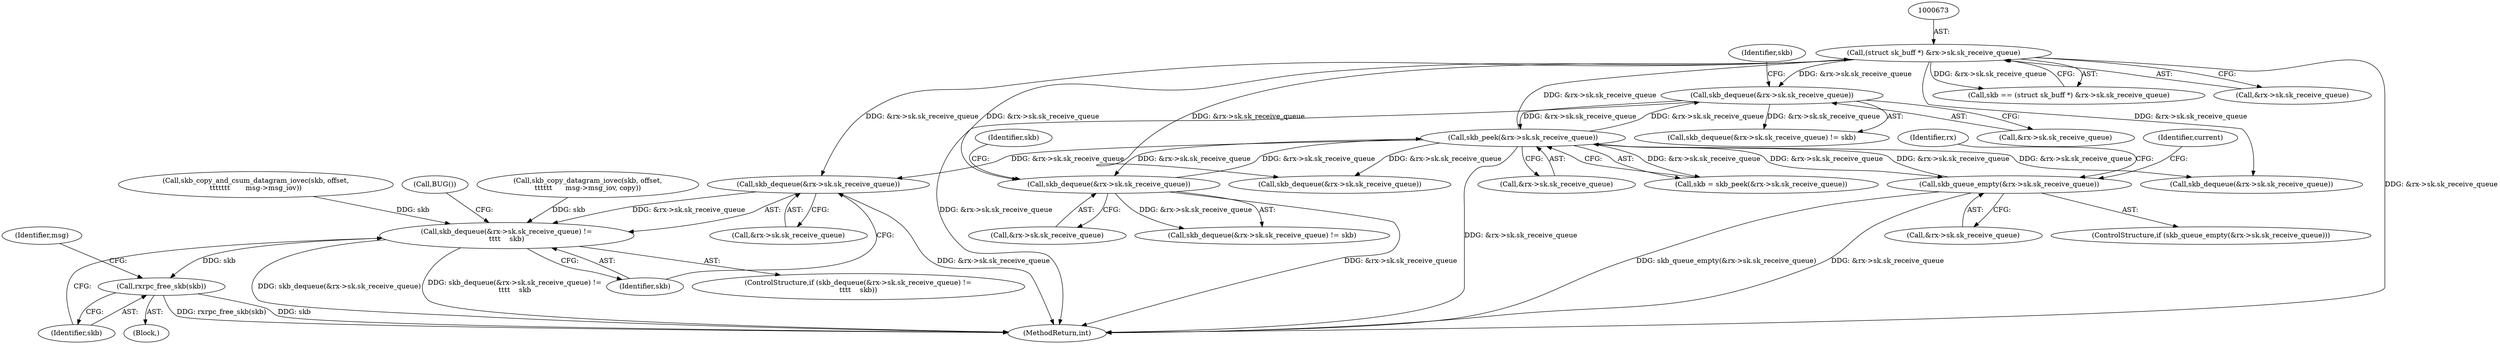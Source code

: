 digraph "0_linux_f3d3342602f8bcbf37d7c46641cb9bca7618eb1c_29@pointer" {
"1000624" [label="(Call,skb_dequeue(&rx->sk.sk_receive_queue))"];
"1000672" [label="(Call,(struct sk_buff *) &rx->sk.sk_receive_queue)"];
"1000231" [label="(Call,skb_peek(&rx->sk.sk_receive_queue))"];
"1000355" [label="(Call,skb_dequeue(&rx->sk.sk_receive_queue))"];
"1000686" [label="(Call,skb_dequeue(&rx->sk.sk_receive_queue))"];
"1000280" [label="(Call,skb_queue_empty(&rx->sk.sk_receive_queue))"];
"1000623" [label="(Call,skb_dequeue(&rx->sk.sk_receive_queue) !=\n\t\t\t\t    skb)"];
"1000633" [label="(Call,rxrpc_free_skb(skb))"];
"1000632" [label="(Call,BUG())"];
"1000752" [label="(Call,skb_dequeue(&rx->sk.sk_receive_queue))"];
"1000625" [label="(Call,&rx->sk.sk_receive_queue)"];
"1000687" [label="(Call,&rx->sk.sk_receive_queue)"];
"1000279" [label="(ControlStructure,if (skb_queue_empty(&rx->sk.sk_receive_queue)))"];
"1000633" [label="(Call,rxrpc_free_skb(skb))"];
"1000631" [label="(Identifier,skb)"];
"1000670" [label="(Call,skb == (struct sk_buff *) &rx->sk.sk_receive_queue)"];
"1000906" [label="(Call,skb_dequeue(&rx->sk.sk_receive_queue))"];
"1000354" [label="(Call,skb_dequeue(&rx->sk.sk_receive_queue) != skb)"];
"1000685" [label="(Call,skb_dequeue(&rx->sk.sk_receive_queue) != skb)"];
"1000280" [label="(Call,skb_queue_empty(&rx->sk.sk_receive_queue))"];
"1000619" [label="(Block,)"];
"1000532" [label="(Call,skb_copy_datagram_iovec(skb, offset,\n\t\t\t\t\t\t      msg->msg_iov, copy))"];
"1000634" [label="(Identifier,skb)"];
"1000232" [label="(Call,&rx->sk.sk_receive_queue)"];
"1000300" [label="(Identifier,rx)"];
"1000231" [label="(Call,skb_peek(&rx->sk.sk_receive_queue))"];
"1000281" [label="(Call,&rx->sk.sk_receive_queue)"];
"1000674" [label="(Call,&rx->sk.sk_receive_queue)"];
"1000356" [label="(Call,&rx->sk.sk_receive_queue)"];
"1000362" [label="(Identifier,skb)"];
"1000686" [label="(Call,skb_dequeue(&rx->sk.sk_receive_queue))"];
"1000622" [label="(ControlStructure,if (skb_dequeue(&rx->sk.sk_receive_queue) !=\n\t\t\t\t    skb))"];
"1000624" [label="(Call,skb_dequeue(&rx->sk.sk_receive_queue))"];
"1000543" [label="(Call,skb_copy_and_csum_datagram_iovec(skb, offset,\n\t\t\t\t\t\t\t       msg->msg_iov))"];
"1000355" [label="(Call,skb_dequeue(&rx->sk.sk_receive_queue))"];
"1000623" [label="(Call,skb_dequeue(&rx->sk.sk_receive_queue) !=\n\t\t\t\t    skb)"];
"1001010" [label="(MethodReturn,int)"];
"1000290" [label="(Identifier,current)"];
"1000693" [label="(Identifier,skb)"];
"1000672" [label="(Call,(struct sk_buff *) &rx->sk.sk_receive_queue)"];
"1000637" [label="(Identifier,msg)"];
"1000229" [label="(Call,skb = skb_peek(&rx->sk.sk_receive_queue))"];
"1000624" -> "1000623"  [label="AST: "];
"1000624" -> "1000625"  [label="CFG: "];
"1000625" -> "1000624"  [label="AST: "];
"1000631" -> "1000624"  [label="CFG: "];
"1000624" -> "1001010"  [label="DDG: &rx->sk.sk_receive_queue"];
"1000624" -> "1000623"  [label="DDG: &rx->sk.sk_receive_queue"];
"1000672" -> "1000624"  [label="DDG: &rx->sk.sk_receive_queue"];
"1000231" -> "1000624"  [label="DDG: &rx->sk.sk_receive_queue"];
"1000672" -> "1000670"  [label="AST: "];
"1000672" -> "1000674"  [label="CFG: "];
"1000673" -> "1000672"  [label="AST: "];
"1000674" -> "1000672"  [label="AST: "];
"1000670" -> "1000672"  [label="CFG: "];
"1000672" -> "1001010"  [label="DDG: &rx->sk.sk_receive_queue"];
"1000672" -> "1000355"  [label="DDG: &rx->sk.sk_receive_queue"];
"1000672" -> "1000670"  [label="DDG: &rx->sk.sk_receive_queue"];
"1000231" -> "1000672"  [label="DDG: &rx->sk.sk_receive_queue"];
"1000672" -> "1000686"  [label="DDG: &rx->sk.sk_receive_queue"];
"1000672" -> "1000752"  [label="DDG: &rx->sk.sk_receive_queue"];
"1000672" -> "1000906"  [label="DDG: &rx->sk.sk_receive_queue"];
"1000231" -> "1000229"  [label="AST: "];
"1000231" -> "1000232"  [label="CFG: "];
"1000232" -> "1000231"  [label="AST: "];
"1000229" -> "1000231"  [label="CFG: "];
"1000231" -> "1001010"  [label="DDG: &rx->sk.sk_receive_queue"];
"1000231" -> "1000229"  [label="DDG: &rx->sk.sk_receive_queue"];
"1000355" -> "1000231"  [label="DDG: &rx->sk.sk_receive_queue"];
"1000686" -> "1000231"  [label="DDG: &rx->sk.sk_receive_queue"];
"1000280" -> "1000231"  [label="DDG: &rx->sk.sk_receive_queue"];
"1000231" -> "1000280"  [label="DDG: &rx->sk.sk_receive_queue"];
"1000231" -> "1000355"  [label="DDG: &rx->sk.sk_receive_queue"];
"1000231" -> "1000686"  [label="DDG: &rx->sk.sk_receive_queue"];
"1000231" -> "1000752"  [label="DDG: &rx->sk.sk_receive_queue"];
"1000231" -> "1000906"  [label="DDG: &rx->sk.sk_receive_queue"];
"1000355" -> "1000354"  [label="AST: "];
"1000355" -> "1000356"  [label="CFG: "];
"1000356" -> "1000355"  [label="AST: "];
"1000362" -> "1000355"  [label="CFG: "];
"1000355" -> "1001010"  [label="DDG: &rx->sk.sk_receive_queue"];
"1000355" -> "1000354"  [label="DDG: &rx->sk.sk_receive_queue"];
"1000686" -> "1000685"  [label="AST: "];
"1000686" -> "1000687"  [label="CFG: "];
"1000687" -> "1000686"  [label="AST: "];
"1000693" -> "1000686"  [label="CFG: "];
"1000686" -> "1001010"  [label="DDG: &rx->sk.sk_receive_queue"];
"1000686" -> "1000685"  [label="DDG: &rx->sk.sk_receive_queue"];
"1000280" -> "1000279"  [label="AST: "];
"1000280" -> "1000281"  [label="CFG: "];
"1000281" -> "1000280"  [label="AST: "];
"1000290" -> "1000280"  [label="CFG: "];
"1000300" -> "1000280"  [label="CFG: "];
"1000280" -> "1001010"  [label="DDG: skb_queue_empty(&rx->sk.sk_receive_queue)"];
"1000280" -> "1001010"  [label="DDG: &rx->sk.sk_receive_queue"];
"1000623" -> "1000622"  [label="AST: "];
"1000623" -> "1000631"  [label="CFG: "];
"1000631" -> "1000623"  [label="AST: "];
"1000632" -> "1000623"  [label="CFG: "];
"1000634" -> "1000623"  [label="CFG: "];
"1000623" -> "1001010"  [label="DDG: skb_dequeue(&rx->sk.sk_receive_queue) !=\n\t\t\t\t    skb"];
"1000623" -> "1001010"  [label="DDG: skb_dequeue(&rx->sk.sk_receive_queue)"];
"1000532" -> "1000623"  [label="DDG: skb"];
"1000543" -> "1000623"  [label="DDG: skb"];
"1000623" -> "1000633"  [label="DDG: skb"];
"1000633" -> "1000619"  [label="AST: "];
"1000633" -> "1000634"  [label="CFG: "];
"1000634" -> "1000633"  [label="AST: "];
"1000637" -> "1000633"  [label="CFG: "];
"1000633" -> "1001010"  [label="DDG: rxrpc_free_skb(skb)"];
"1000633" -> "1001010"  [label="DDG: skb"];
}
